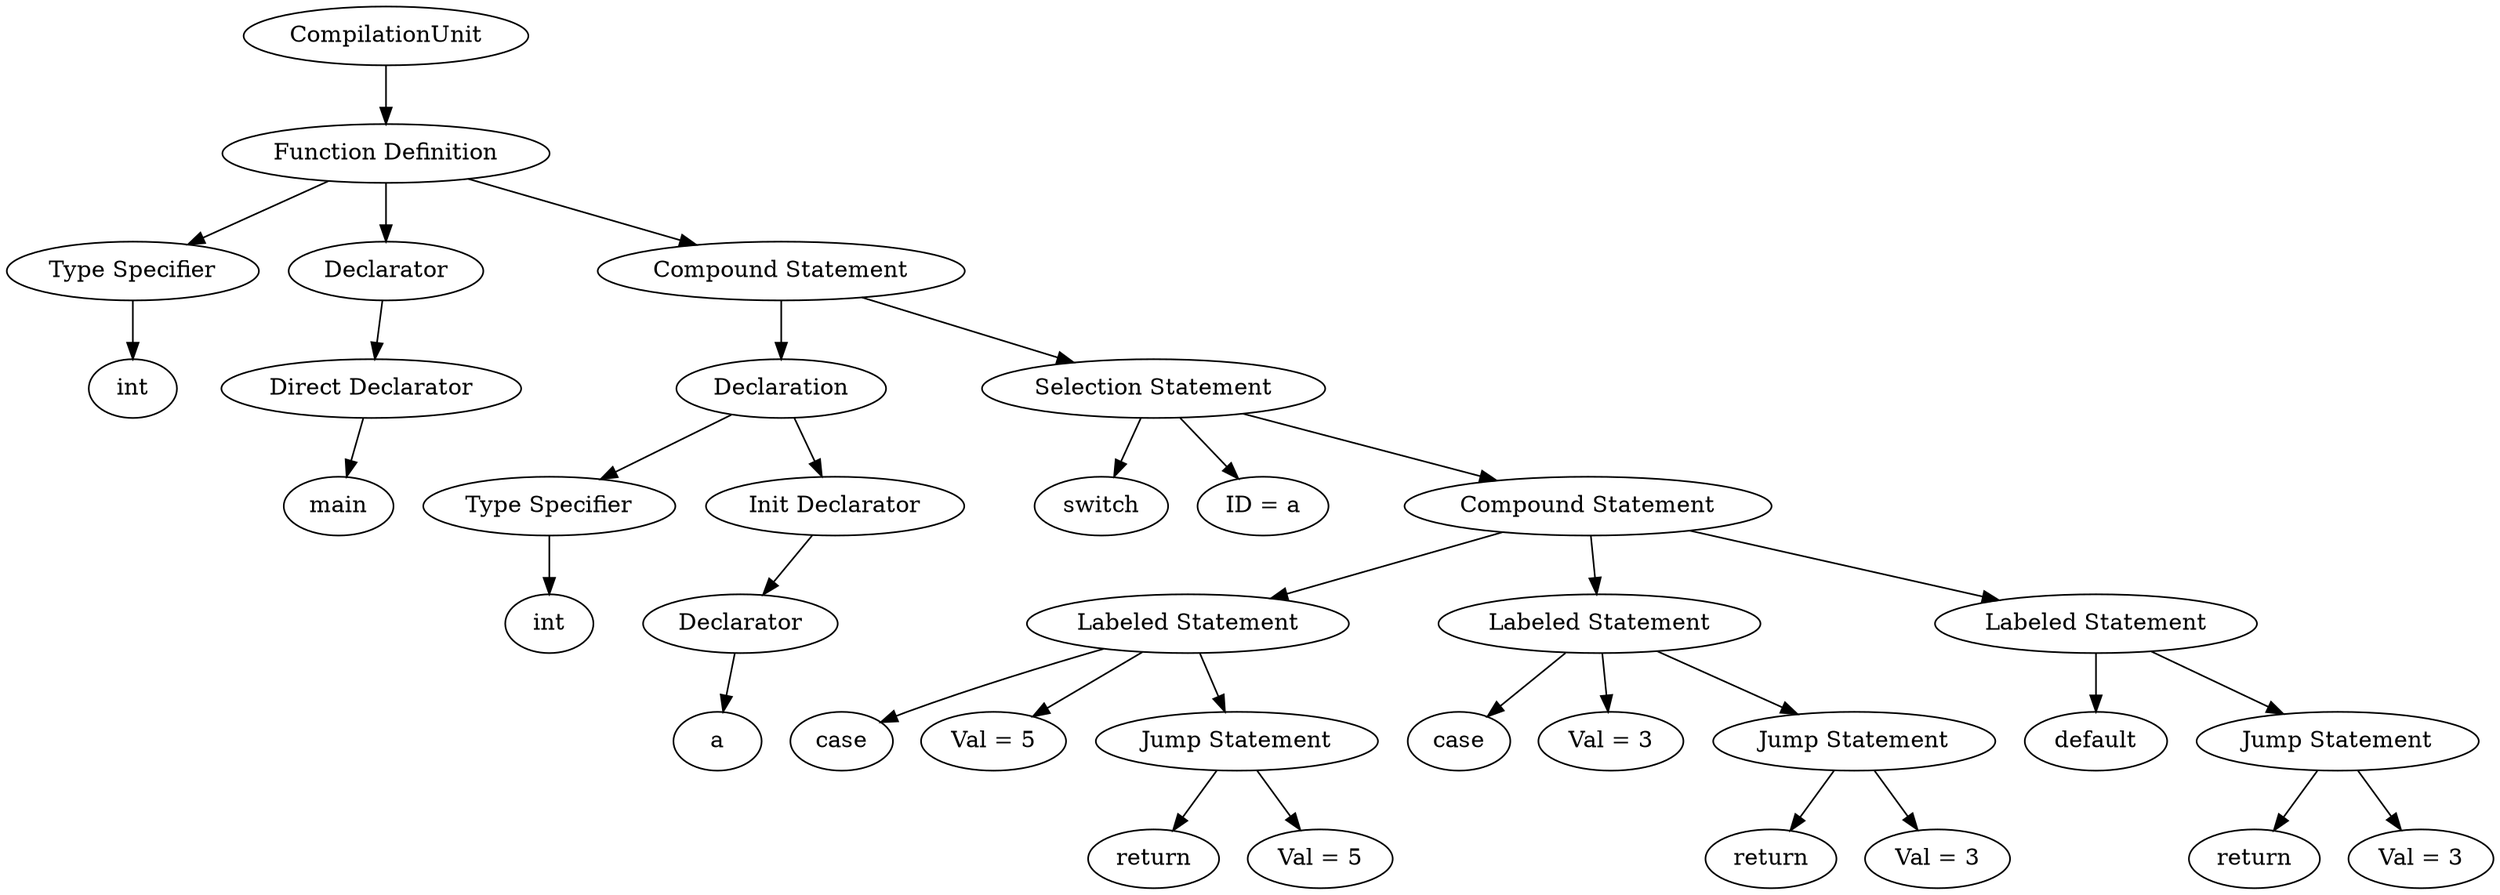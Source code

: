 digraph G {
		Q34[label="CompilationUnit"];
		Q34 -> Q35
		Q35[label="Function Definition"];
		Q35 -> Q36
		Q36[label="Type Specifier"];
		Q36 -> Q37
		Q37[label="int"];
		Q35 -> Q38
		Q38[label="Declarator"];
		Q38 -> Q39
		Q39[label="Direct Declarator"];
		Q39 -> Q40
		Q40[label="main"];
		Q35 -> Q41
		Q41[label="Compound Statement"];
		Q41 -> Q42
		Q42[label="Declaration"];
		Q42 -> Q43
		Q43[label="Type Specifier"];
		Q43 -> Q44
		Q44[label="int"];
		Q42 -> Q45
		Q45[label="Init Declarator"];
		Q45 -> Q46
		Q46[label="Declarator"];
		Q46 -> Q47
		Q47[label="a"];
		Q41 -> Q48
		Q48[label="Selection Statement"];
		Q48 -> Q49
		Q49[label="switch"];
		Q48 -> Q50
		Q50[label="ID = a"];
		Q48 -> Q51
		Q51[label="Compound Statement"];
		Q51 -> Q52
		Q52[label="Labeled Statement"];
		Q52 -> Q53
		Q53[label="case"];
		Q52 -> Q54
		Q54[label="Val = 5"];
		Q52 -> Q55
		Q55[label="Jump Statement"];
		Q55 -> Q56
		Q56[label="return"];
		Q55 -> Q57
		Q57[label="Val = 5"];
		Q51 -> Q58
		Q58[label="Labeled Statement"];
		Q58 -> Q59
		Q59[label="case"];
		Q58 -> Q60
		Q60[label="Val = 3"];
		Q58 -> Q61
		Q61[label="Jump Statement"];
		Q61 -> Q62
		Q62[label="return"];
		Q61 -> Q63
		Q63[label="Val = 3"];
		Q51 -> Q64
		Q64[label="Labeled Statement"];
		Q64 -> Q65
		Q65[label="default"];
		Q64 -> Q66
		Q66[label="Jump Statement"];
		Q66 -> Q67
		Q67[label="return"];
		Q66 -> Q68
		Q68[label="Val = 3"];
		
}